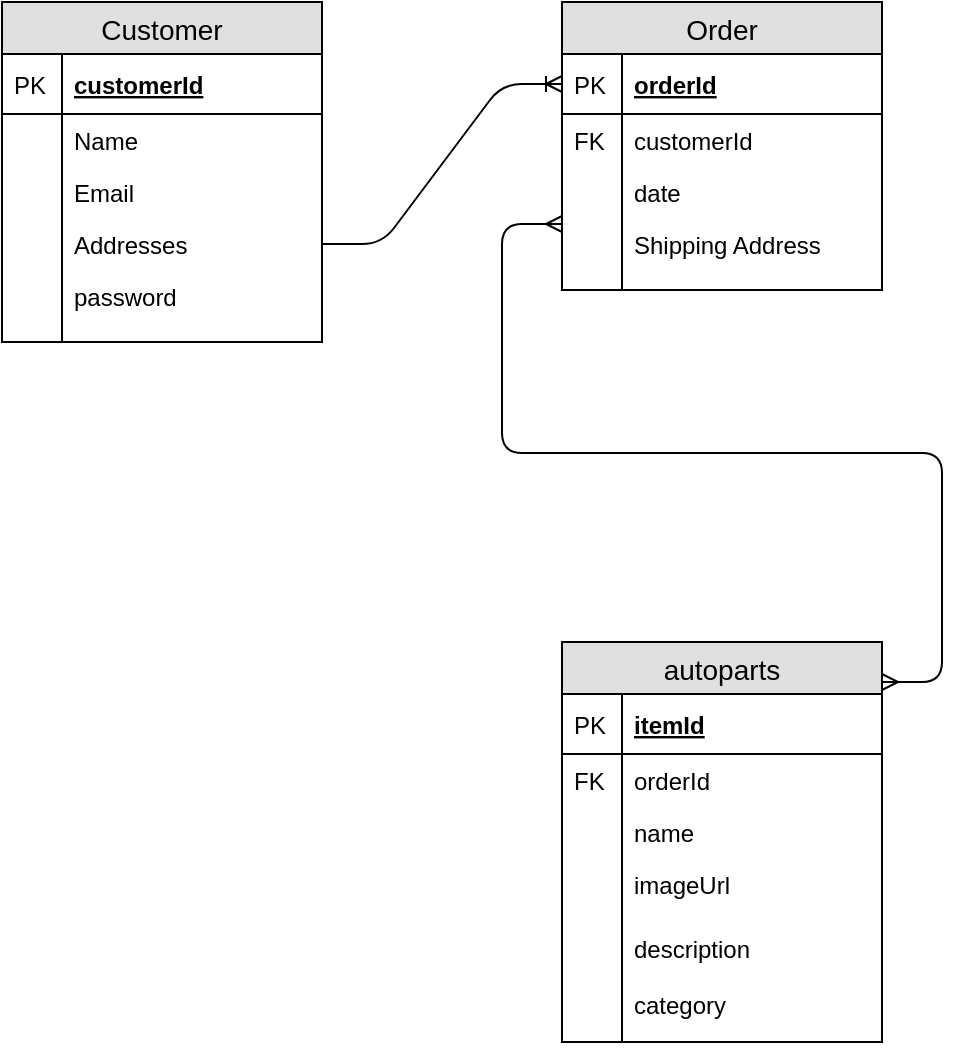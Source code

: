 <mxfile version="12.6.6" type="device"><diagram id="C5RBs43oDa-KdzZeNtuy" name="Page-1"><mxGraphModel dx="1186" dy="763" grid="1" gridSize="10" guides="1" tooltips="1" connect="1" arrows="1" fold="1" page="1" pageScale="1" pageWidth="827" pageHeight="1169" math="0" shadow="0"><root><mxCell id="WIyWlLk6GJQsqaUBKTNV-0"/><mxCell id="WIyWlLk6GJQsqaUBKTNV-1" parent="WIyWlLk6GJQsqaUBKTNV-0"/><mxCell id="pi8VmXexD-uRJSCSJg8R-10" value="Customer" style="swimlane;fontStyle=0;childLayout=stackLayout;horizontal=1;startSize=26;fillColor=#e0e0e0;horizontalStack=0;resizeParent=1;resizeParentMax=0;resizeLast=0;collapsible=1;marginBottom=0;swimlaneFillColor=#ffffff;align=center;fontSize=14;" vertex="1" parent="WIyWlLk6GJQsqaUBKTNV-1"><mxGeometry x="120" y="140" width="160" height="170" as="geometry"/></mxCell><mxCell id="pi8VmXexD-uRJSCSJg8R-11" value="customerId" style="shape=partialRectangle;top=0;left=0;right=0;bottom=1;align=left;verticalAlign=middle;fillColor=none;spacingLeft=34;spacingRight=4;overflow=hidden;rotatable=0;points=[[0,0.5],[1,0.5]];portConstraint=eastwest;dropTarget=0;fontStyle=5;fontSize=12;" vertex="1" parent="pi8VmXexD-uRJSCSJg8R-10"><mxGeometry y="26" width="160" height="30" as="geometry"/></mxCell><mxCell id="pi8VmXexD-uRJSCSJg8R-12" value="PK" style="shape=partialRectangle;top=0;left=0;bottom=0;fillColor=none;align=left;verticalAlign=middle;spacingLeft=4;spacingRight=4;overflow=hidden;rotatable=0;points=[];portConstraint=eastwest;part=1;fontSize=12;" vertex="1" connectable="0" parent="pi8VmXexD-uRJSCSJg8R-11"><mxGeometry width="30" height="30" as="geometry"/></mxCell><mxCell id="pi8VmXexD-uRJSCSJg8R-13" value="Name" style="shape=partialRectangle;top=0;left=0;right=0;bottom=0;align=left;verticalAlign=top;fillColor=none;spacingLeft=34;spacingRight=4;overflow=hidden;rotatable=0;points=[[0,0.5],[1,0.5]];portConstraint=eastwest;dropTarget=0;fontSize=12;" vertex="1" parent="pi8VmXexD-uRJSCSJg8R-10"><mxGeometry y="56" width="160" height="26" as="geometry"/></mxCell><mxCell id="pi8VmXexD-uRJSCSJg8R-14" value="" style="shape=partialRectangle;top=0;left=0;bottom=0;fillColor=none;align=left;verticalAlign=top;spacingLeft=4;spacingRight=4;overflow=hidden;rotatable=0;points=[];portConstraint=eastwest;part=1;fontSize=12;" vertex="1" connectable="0" parent="pi8VmXexD-uRJSCSJg8R-13"><mxGeometry width="30" height="26" as="geometry"/></mxCell><mxCell id="pi8VmXexD-uRJSCSJg8R-15" value="Email" style="shape=partialRectangle;top=0;left=0;right=0;bottom=0;align=left;verticalAlign=top;fillColor=none;spacingLeft=34;spacingRight=4;overflow=hidden;rotatable=0;points=[[0,0.5],[1,0.5]];portConstraint=eastwest;dropTarget=0;fontSize=12;" vertex="1" parent="pi8VmXexD-uRJSCSJg8R-10"><mxGeometry y="82" width="160" height="26" as="geometry"/></mxCell><mxCell id="pi8VmXexD-uRJSCSJg8R-16" value="" style="shape=partialRectangle;top=0;left=0;bottom=0;fillColor=none;align=left;verticalAlign=top;spacingLeft=4;spacingRight=4;overflow=hidden;rotatable=0;points=[];portConstraint=eastwest;part=1;fontSize=12;" vertex="1" connectable="0" parent="pi8VmXexD-uRJSCSJg8R-15"><mxGeometry width="30" height="26" as="geometry"/></mxCell><mxCell id="pi8VmXexD-uRJSCSJg8R-17" value="Addresses" style="shape=partialRectangle;top=0;left=0;right=0;bottom=0;align=left;verticalAlign=top;fillColor=none;spacingLeft=34;spacingRight=4;overflow=hidden;rotatable=0;points=[[0,0.5],[1,0.5]];portConstraint=eastwest;dropTarget=0;fontSize=12;" vertex="1" parent="pi8VmXexD-uRJSCSJg8R-10"><mxGeometry y="108" width="160" height="26" as="geometry"/></mxCell><mxCell id="pi8VmXexD-uRJSCSJg8R-18" value="" style="shape=partialRectangle;top=0;left=0;bottom=0;fillColor=none;align=left;verticalAlign=top;spacingLeft=4;spacingRight=4;overflow=hidden;rotatable=0;points=[];portConstraint=eastwest;part=1;fontSize=12;" vertex="1" connectable="0" parent="pi8VmXexD-uRJSCSJg8R-17"><mxGeometry width="30" height="26" as="geometry"/></mxCell><mxCell id="pi8VmXexD-uRJSCSJg8R-19" value="password" style="shape=partialRectangle;top=0;left=0;right=0;bottom=0;align=left;verticalAlign=top;fillColor=none;spacingLeft=34;spacingRight=4;overflow=hidden;rotatable=0;points=[[0,0.5],[1,0.5]];portConstraint=eastwest;dropTarget=0;fontSize=12;" vertex="1" parent="pi8VmXexD-uRJSCSJg8R-10"><mxGeometry y="134" width="160" height="36" as="geometry"/></mxCell><mxCell id="pi8VmXexD-uRJSCSJg8R-20" value="" style="shape=partialRectangle;top=0;left=0;bottom=0;fillColor=none;align=left;verticalAlign=top;spacingLeft=4;spacingRight=4;overflow=hidden;rotatable=0;points=[];portConstraint=eastwest;part=1;fontSize=12;" vertex="1" connectable="0" parent="pi8VmXexD-uRJSCSJg8R-19"><mxGeometry width="30" height="36" as="geometry"/></mxCell><mxCell id="pi8VmXexD-uRJSCSJg8R-22" value="Order" style="swimlane;fontStyle=0;childLayout=stackLayout;horizontal=1;startSize=26;fillColor=#e0e0e0;horizontalStack=0;resizeParent=1;resizeParentMax=0;resizeLast=0;collapsible=1;marginBottom=0;swimlaneFillColor=#ffffff;align=center;fontSize=14;" vertex="1" parent="WIyWlLk6GJQsqaUBKTNV-1"><mxGeometry x="400" y="140" width="160" height="144" as="geometry"/></mxCell><mxCell id="pi8VmXexD-uRJSCSJg8R-23" value="orderId" style="shape=partialRectangle;top=0;left=0;right=0;bottom=1;align=left;verticalAlign=middle;fillColor=none;spacingLeft=34;spacingRight=4;overflow=hidden;rotatable=0;points=[[0,0.5],[1,0.5]];portConstraint=eastwest;dropTarget=0;fontStyle=5;fontSize=12;" vertex="1" parent="pi8VmXexD-uRJSCSJg8R-22"><mxGeometry y="26" width="160" height="30" as="geometry"/></mxCell><mxCell id="pi8VmXexD-uRJSCSJg8R-24" value="PK" style="shape=partialRectangle;top=0;left=0;bottom=0;fillColor=none;align=left;verticalAlign=middle;spacingLeft=4;spacingRight=4;overflow=hidden;rotatable=0;points=[];portConstraint=eastwest;part=1;fontSize=12;" vertex="1" connectable="0" parent="pi8VmXexD-uRJSCSJg8R-23"><mxGeometry width="30" height="30" as="geometry"/></mxCell><mxCell id="pi8VmXexD-uRJSCSJg8R-25" value="customerId" style="shape=partialRectangle;top=0;left=0;right=0;bottom=0;align=left;verticalAlign=top;fillColor=none;spacingLeft=34;spacingRight=4;overflow=hidden;rotatable=0;points=[[0,0.5],[1,0.5]];portConstraint=eastwest;dropTarget=0;fontSize=12;" vertex="1" parent="pi8VmXexD-uRJSCSJg8R-22"><mxGeometry y="56" width="160" height="26" as="geometry"/></mxCell><mxCell id="pi8VmXexD-uRJSCSJg8R-26" value="FK" style="shape=partialRectangle;top=0;left=0;bottom=0;fillColor=none;align=left;verticalAlign=top;spacingLeft=4;spacingRight=4;overflow=hidden;rotatable=0;points=[];portConstraint=eastwest;part=1;fontSize=12;" vertex="1" connectable="0" parent="pi8VmXexD-uRJSCSJg8R-25"><mxGeometry width="30" height="26" as="geometry"/></mxCell><mxCell id="pi8VmXexD-uRJSCSJg8R-27" value="date" style="shape=partialRectangle;top=0;left=0;right=0;bottom=0;align=left;verticalAlign=top;fillColor=none;spacingLeft=34;spacingRight=4;overflow=hidden;rotatable=0;points=[[0,0.5],[1,0.5]];portConstraint=eastwest;dropTarget=0;fontSize=12;" vertex="1" parent="pi8VmXexD-uRJSCSJg8R-22"><mxGeometry y="82" width="160" height="26" as="geometry"/></mxCell><mxCell id="pi8VmXexD-uRJSCSJg8R-28" value="" style="shape=partialRectangle;top=0;left=0;bottom=0;fillColor=none;align=left;verticalAlign=top;spacingLeft=4;spacingRight=4;overflow=hidden;rotatable=0;points=[];portConstraint=eastwest;part=1;fontSize=12;" vertex="1" connectable="0" parent="pi8VmXexD-uRJSCSJg8R-27"><mxGeometry width="30" height="26" as="geometry"/></mxCell><mxCell id="pi8VmXexD-uRJSCSJg8R-29" value="Shipping Address" style="shape=partialRectangle;top=0;left=0;right=0;bottom=0;align=left;verticalAlign=top;fillColor=none;spacingLeft=34;spacingRight=4;overflow=hidden;rotatable=0;points=[[0,0.5],[1,0.5]];portConstraint=eastwest;dropTarget=0;fontSize=12;" vertex="1" parent="pi8VmXexD-uRJSCSJg8R-22"><mxGeometry y="108" width="160" height="26" as="geometry"/></mxCell><mxCell id="pi8VmXexD-uRJSCSJg8R-30" value="" style="shape=partialRectangle;top=0;left=0;bottom=0;fillColor=none;align=left;verticalAlign=top;spacingLeft=4;spacingRight=4;overflow=hidden;rotatable=0;points=[];portConstraint=eastwest;part=1;fontSize=12;" vertex="1" connectable="0" parent="pi8VmXexD-uRJSCSJg8R-29"><mxGeometry width="30" height="26" as="geometry"/></mxCell><mxCell id="pi8VmXexD-uRJSCSJg8R-31" value="" style="shape=partialRectangle;top=0;left=0;right=0;bottom=0;align=left;verticalAlign=top;fillColor=none;spacingLeft=34;spacingRight=4;overflow=hidden;rotatable=0;points=[[0,0.5],[1,0.5]];portConstraint=eastwest;dropTarget=0;fontSize=12;" vertex="1" parent="pi8VmXexD-uRJSCSJg8R-22"><mxGeometry y="134" width="160" height="10" as="geometry"/></mxCell><mxCell id="pi8VmXexD-uRJSCSJg8R-32" value="" style="shape=partialRectangle;top=0;left=0;bottom=0;fillColor=none;align=left;verticalAlign=top;spacingLeft=4;spacingRight=4;overflow=hidden;rotatable=0;points=[];portConstraint=eastwest;part=1;fontSize=12;" vertex="1" connectable="0" parent="pi8VmXexD-uRJSCSJg8R-31"><mxGeometry width="30" height="10" as="geometry"/></mxCell><mxCell id="pi8VmXexD-uRJSCSJg8R-33" value="" style="edgeStyle=entityRelationEdgeStyle;fontSize=12;html=1;endArrow=ERoneToMany;exitX=1;exitY=0.5;exitDx=0;exitDy=0;entryX=0;entryY=0.5;entryDx=0;entryDy=0;" edge="1" parent="WIyWlLk6GJQsqaUBKTNV-1" source="pi8VmXexD-uRJSCSJg8R-17" target="pi8VmXexD-uRJSCSJg8R-23"><mxGeometry width="100" height="100" relative="1" as="geometry"><mxPoint x="290" y="290" as="sourcePoint"/><mxPoint x="390" y="190" as="targetPoint"/></mxGeometry></mxCell><mxCell id="pi8VmXexD-uRJSCSJg8R-34" value="autoparts" style="swimlane;fontStyle=0;childLayout=stackLayout;horizontal=1;startSize=26;fillColor=#e0e0e0;horizontalStack=0;resizeParent=1;resizeParentMax=0;resizeLast=0;collapsible=1;marginBottom=0;swimlaneFillColor=#ffffff;align=center;fontSize=14;" vertex="1" parent="WIyWlLk6GJQsqaUBKTNV-1"><mxGeometry x="400" y="460" width="160" height="200" as="geometry"/></mxCell><mxCell id="pi8VmXexD-uRJSCSJg8R-35" value="itemId" style="shape=partialRectangle;top=0;left=0;right=0;bottom=1;align=left;verticalAlign=middle;fillColor=none;spacingLeft=34;spacingRight=4;overflow=hidden;rotatable=0;points=[[0,0.5],[1,0.5]];portConstraint=eastwest;dropTarget=0;fontStyle=5;fontSize=12;" vertex="1" parent="pi8VmXexD-uRJSCSJg8R-34"><mxGeometry y="26" width="160" height="30" as="geometry"/></mxCell><mxCell id="pi8VmXexD-uRJSCSJg8R-36" value="PK" style="shape=partialRectangle;top=0;left=0;bottom=0;fillColor=none;align=left;verticalAlign=middle;spacingLeft=4;spacingRight=4;overflow=hidden;rotatable=0;points=[];portConstraint=eastwest;part=1;fontSize=12;" vertex="1" connectable="0" parent="pi8VmXexD-uRJSCSJg8R-35"><mxGeometry width="30" height="30" as="geometry"/></mxCell><mxCell id="pi8VmXexD-uRJSCSJg8R-37" value="orderId" style="shape=partialRectangle;top=0;left=0;right=0;bottom=0;align=left;verticalAlign=top;fillColor=none;spacingLeft=34;spacingRight=4;overflow=hidden;rotatable=0;points=[[0,0.5],[1,0.5]];portConstraint=eastwest;dropTarget=0;fontSize=12;" vertex="1" parent="pi8VmXexD-uRJSCSJg8R-34"><mxGeometry y="56" width="160" height="26" as="geometry"/></mxCell><mxCell id="pi8VmXexD-uRJSCSJg8R-38" value="FK" style="shape=partialRectangle;top=0;left=0;bottom=0;fillColor=none;align=left;verticalAlign=top;spacingLeft=4;spacingRight=4;overflow=hidden;rotatable=0;points=[];portConstraint=eastwest;part=1;fontSize=12;" vertex="1" connectable="0" parent="pi8VmXexD-uRJSCSJg8R-37"><mxGeometry width="30" height="26" as="geometry"/></mxCell><mxCell id="pi8VmXexD-uRJSCSJg8R-39" value="name" style="shape=partialRectangle;top=0;left=0;right=0;bottom=0;align=left;verticalAlign=top;fillColor=none;spacingLeft=34;spacingRight=4;overflow=hidden;rotatable=0;points=[[0,0.5],[1,0.5]];portConstraint=eastwest;dropTarget=0;fontSize=12;" vertex="1" parent="pi8VmXexD-uRJSCSJg8R-34"><mxGeometry y="82" width="160" height="26" as="geometry"/></mxCell><mxCell id="pi8VmXexD-uRJSCSJg8R-40" value="" style="shape=partialRectangle;top=0;left=0;bottom=0;fillColor=none;align=left;verticalAlign=top;spacingLeft=4;spacingRight=4;overflow=hidden;rotatable=0;points=[];portConstraint=eastwest;part=1;fontSize=12;" vertex="1" connectable="0" parent="pi8VmXexD-uRJSCSJg8R-39"><mxGeometry width="30" height="26" as="geometry"/></mxCell><mxCell id="pi8VmXexD-uRJSCSJg8R-41" value="imageUrl" style="shape=partialRectangle;top=0;left=0;right=0;bottom=0;align=left;verticalAlign=top;fillColor=none;spacingLeft=34;spacingRight=4;overflow=hidden;rotatable=0;points=[[0,0.5],[1,0.5]];portConstraint=eastwest;dropTarget=0;fontSize=12;" vertex="1" parent="pi8VmXexD-uRJSCSJg8R-34"><mxGeometry y="108" width="160" height="32" as="geometry"/></mxCell><mxCell id="pi8VmXexD-uRJSCSJg8R-42" value="" style="shape=partialRectangle;top=0;left=0;bottom=0;fillColor=none;align=left;verticalAlign=top;spacingLeft=4;spacingRight=4;overflow=hidden;rotatable=0;points=[];portConstraint=eastwest;part=1;fontSize=12;" vertex="1" connectable="0" parent="pi8VmXexD-uRJSCSJg8R-41"><mxGeometry width="30" height="32" as="geometry"/></mxCell><mxCell id="pi8VmXexD-uRJSCSJg8R-43" value="description&#10;&#10;category" style="shape=partialRectangle;top=0;left=0;right=0;bottom=0;align=left;verticalAlign=top;fillColor=none;spacingLeft=34;spacingRight=4;overflow=hidden;rotatable=0;points=[[0,0.5],[1,0.5]];portConstraint=eastwest;dropTarget=0;fontSize=12;" vertex="1" parent="pi8VmXexD-uRJSCSJg8R-34"><mxGeometry y="140" width="160" height="60" as="geometry"/></mxCell><mxCell id="pi8VmXexD-uRJSCSJg8R-44" value="" style="shape=partialRectangle;top=0;left=0;bottom=0;fillColor=none;align=left;verticalAlign=top;spacingLeft=4;spacingRight=4;overflow=hidden;rotatable=0;points=[];portConstraint=eastwest;part=1;fontSize=12;" vertex="1" connectable="0" parent="pi8VmXexD-uRJSCSJg8R-43"><mxGeometry width="30" height="60" as="geometry"/></mxCell><mxCell id="pi8VmXexD-uRJSCSJg8R-45" value="" style="edgeStyle=entityRelationEdgeStyle;fontSize=12;html=1;endArrow=ERmany;startArrow=ERmany;" edge="1" parent="WIyWlLk6GJQsqaUBKTNV-1"><mxGeometry width="100" height="100" relative="1" as="geometry"><mxPoint x="560" y="480" as="sourcePoint"/><mxPoint x="400" y="251" as="targetPoint"/></mxGeometry></mxCell></root></mxGraphModel></diagram></mxfile>
